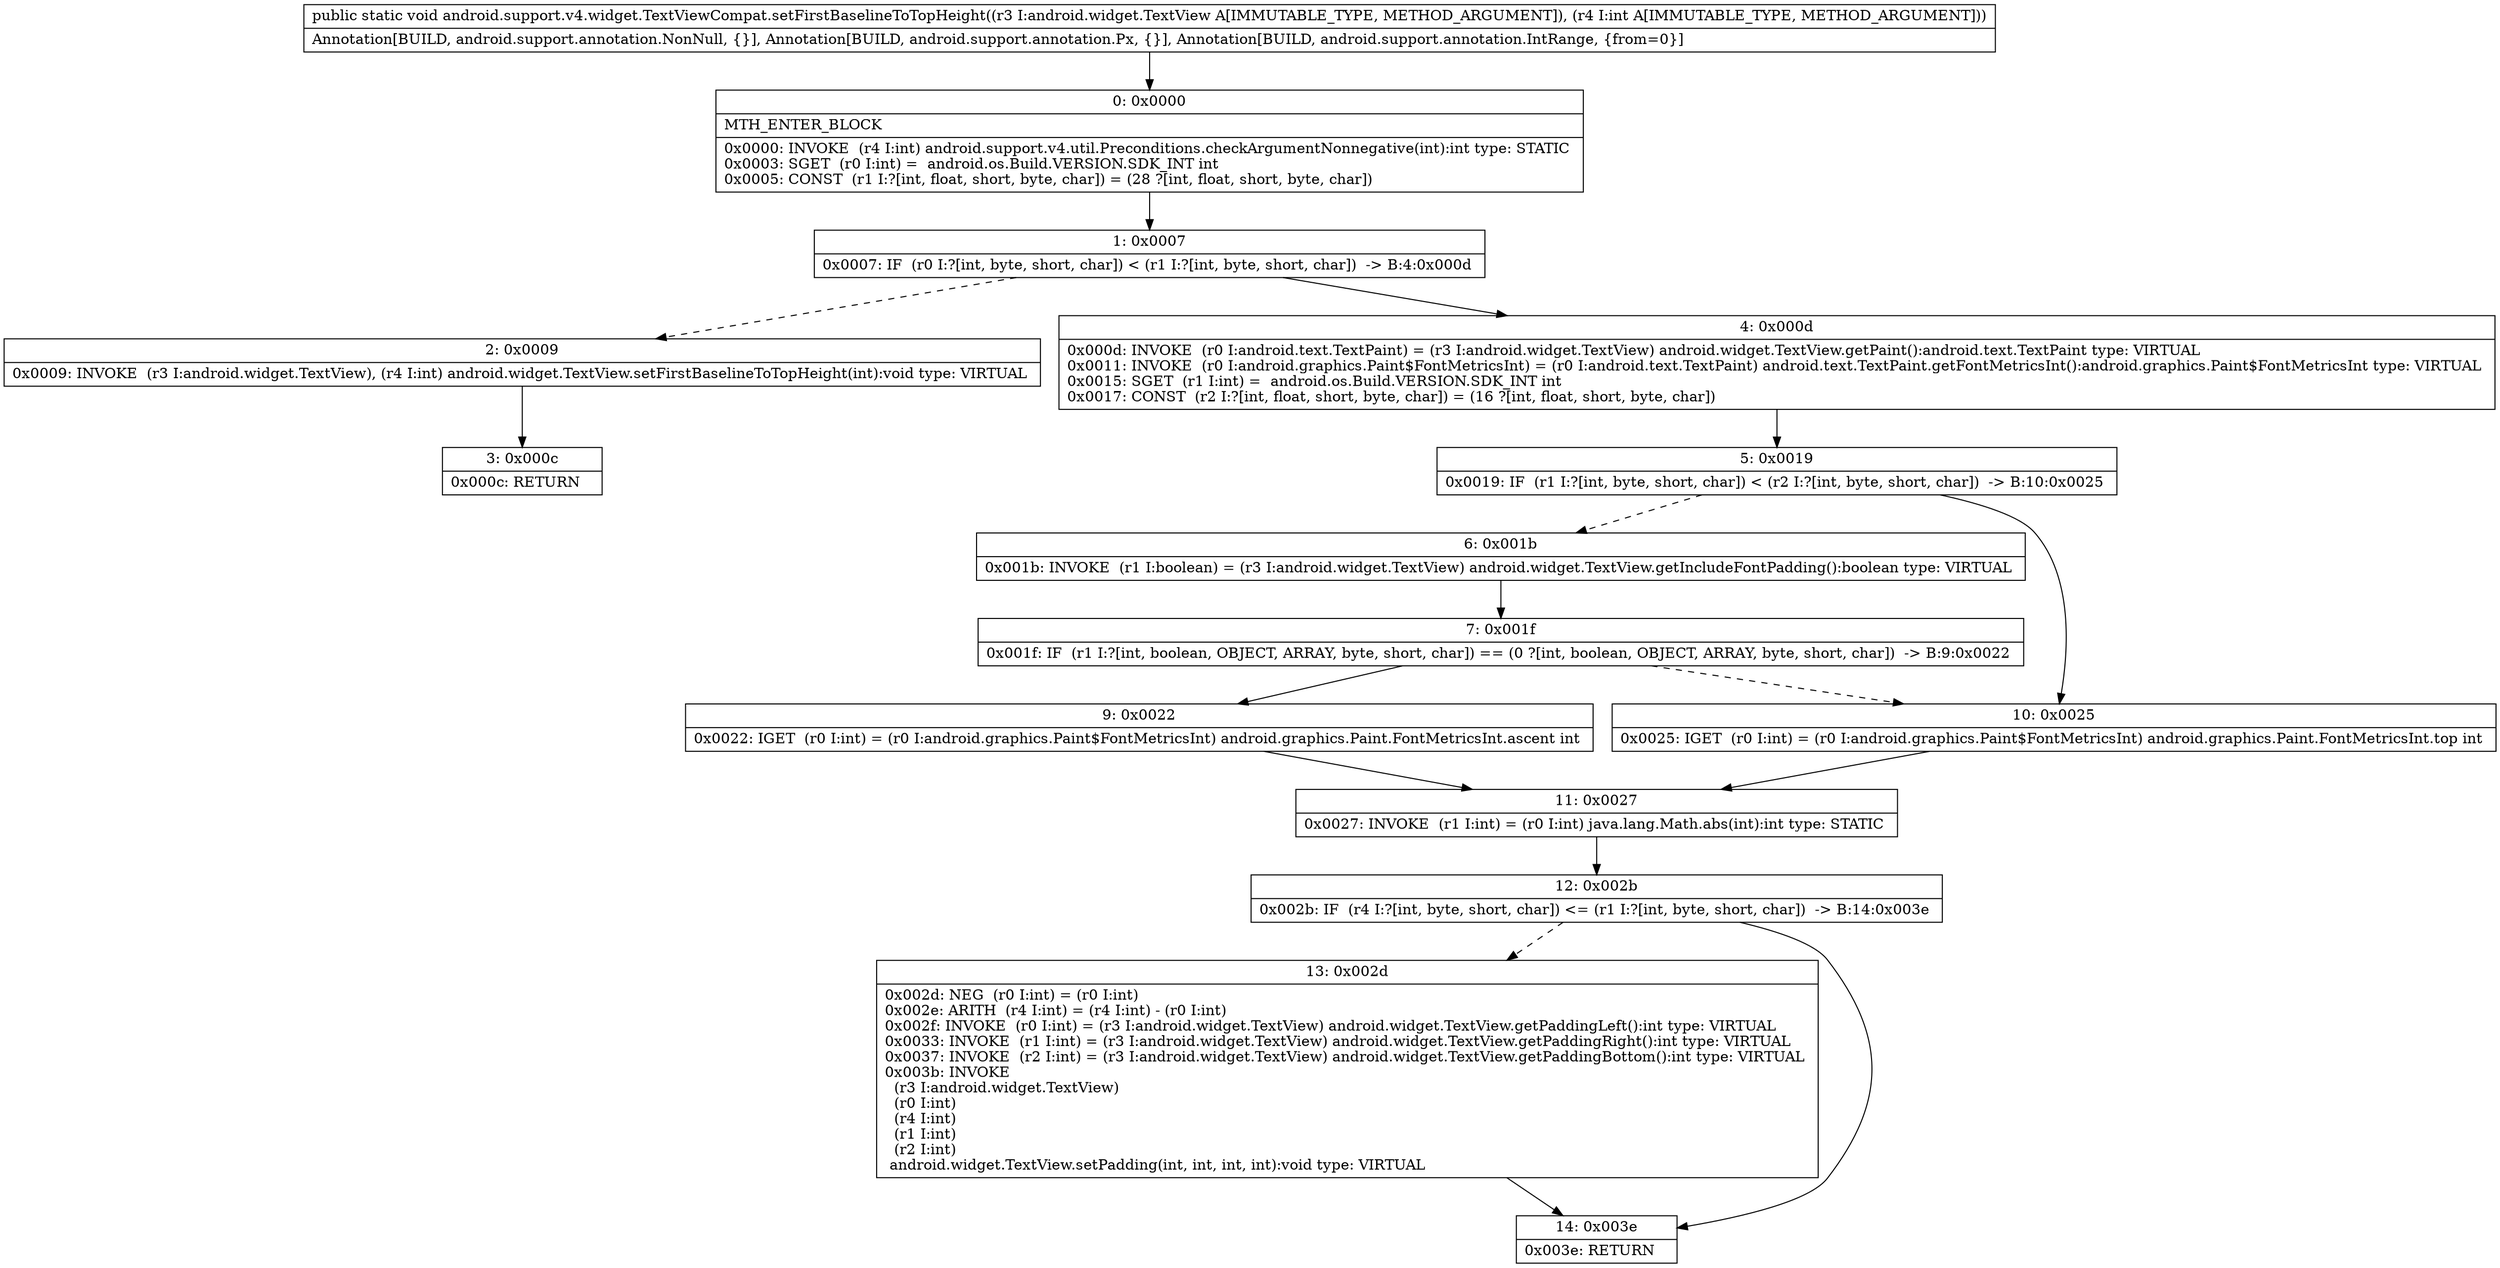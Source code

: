 digraph "CFG forandroid.support.v4.widget.TextViewCompat.setFirstBaselineToTopHeight(Landroid\/widget\/TextView;I)V" {
Node_0 [shape=record,label="{0\:\ 0x0000|MTH_ENTER_BLOCK\l|0x0000: INVOKE  (r4 I:int) android.support.v4.util.Preconditions.checkArgumentNonnegative(int):int type: STATIC \l0x0003: SGET  (r0 I:int) =  android.os.Build.VERSION.SDK_INT int \l0x0005: CONST  (r1 I:?[int, float, short, byte, char]) = (28 ?[int, float, short, byte, char]) \l}"];
Node_1 [shape=record,label="{1\:\ 0x0007|0x0007: IF  (r0 I:?[int, byte, short, char]) \< (r1 I:?[int, byte, short, char])  \-\> B:4:0x000d \l}"];
Node_2 [shape=record,label="{2\:\ 0x0009|0x0009: INVOKE  (r3 I:android.widget.TextView), (r4 I:int) android.widget.TextView.setFirstBaselineToTopHeight(int):void type: VIRTUAL \l}"];
Node_3 [shape=record,label="{3\:\ 0x000c|0x000c: RETURN   \l}"];
Node_4 [shape=record,label="{4\:\ 0x000d|0x000d: INVOKE  (r0 I:android.text.TextPaint) = (r3 I:android.widget.TextView) android.widget.TextView.getPaint():android.text.TextPaint type: VIRTUAL \l0x0011: INVOKE  (r0 I:android.graphics.Paint$FontMetricsInt) = (r0 I:android.text.TextPaint) android.text.TextPaint.getFontMetricsInt():android.graphics.Paint$FontMetricsInt type: VIRTUAL \l0x0015: SGET  (r1 I:int) =  android.os.Build.VERSION.SDK_INT int \l0x0017: CONST  (r2 I:?[int, float, short, byte, char]) = (16 ?[int, float, short, byte, char]) \l}"];
Node_5 [shape=record,label="{5\:\ 0x0019|0x0019: IF  (r1 I:?[int, byte, short, char]) \< (r2 I:?[int, byte, short, char])  \-\> B:10:0x0025 \l}"];
Node_6 [shape=record,label="{6\:\ 0x001b|0x001b: INVOKE  (r1 I:boolean) = (r3 I:android.widget.TextView) android.widget.TextView.getIncludeFontPadding():boolean type: VIRTUAL \l}"];
Node_7 [shape=record,label="{7\:\ 0x001f|0x001f: IF  (r1 I:?[int, boolean, OBJECT, ARRAY, byte, short, char]) == (0 ?[int, boolean, OBJECT, ARRAY, byte, short, char])  \-\> B:9:0x0022 \l}"];
Node_9 [shape=record,label="{9\:\ 0x0022|0x0022: IGET  (r0 I:int) = (r0 I:android.graphics.Paint$FontMetricsInt) android.graphics.Paint.FontMetricsInt.ascent int \l}"];
Node_10 [shape=record,label="{10\:\ 0x0025|0x0025: IGET  (r0 I:int) = (r0 I:android.graphics.Paint$FontMetricsInt) android.graphics.Paint.FontMetricsInt.top int \l}"];
Node_11 [shape=record,label="{11\:\ 0x0027|0x0027: INVOKE  (r1 I:int) = (r0 I:int) java.lang.Math.abs(int):int type: STATIC \l}"];
Node_12 [shape=record,label="{12\:\ 0x002b|0x002b: IF  (r4 I:?[int, byte, short, char]) \<= (r1 I:?[int, byte, short, char])  \-\> B:14:0x003e \l}"];
Node_13 [shape=record,label="{13\:\ 0x002d|0x002d: NEG  (r0 I:int) = (r0 I:int) \l0x002e: ARITH  (r4 I:int) = (r4 I:int) \- (r0 I:int) \l0x002f: INVOKE  (r0 I:int) = (r3 I:android.widget.TextView) android.widget.TextView.getPaddingLeft():int type: VIRTUAL \l0x0033: INVOKE  (r1 I:int) = (r3 I:android.widget.TextView) android.widget.TextView.getPaddingRight():int type: VIRTUAL \l0x0037: INVOKE  (r2 I:int) = (r3 I:android.widget.TextView) android.widget.TextView.getPaddingBottom():int type: VIRTUAL \l0x003b: INVOKE  \l  (r3 I:android.widget.TextView)\l  (r0 I:int)\l  (r4 I:int)\l  (r1 I:int)\l  (r2 I:int)\l android.widget.TextView.setPadding(int, int, int, int):void type: VIRTUAL \l}"];
Node_14 [shape=record,label="{14\:\ 0x003e|0x003e: RETURN   \l}"];
MethodNode[shape=record,label="{public static void android.support.v4.widget.TextViewCompat.setFirstBaselineToTopHeight((r3 I:android.widget.TextView A[IMMUTABLE_TYPE, METHOD_ARGUMENT]), (r4 I:int A[IMMUTABLE_TYPE, METHOD_ARGUMENT]))  | Annotation[BUILD, android.support.annotation.NonNull, \{\}], Annotation[BUILD, android.support.annotation.Px, \{\}], Annotation[BUILD, android.support.annotation.IntRange, \{from=0\}]\l}"];
MethodNode -> Node_0;
Node_0 -> Node_1;
Node_1 -> Node_2[style=dashed];
Node_1 -> Node_4;
Node_2 -> Node_3;
Node_4 -> Node_5;
Node_5 -> Node_6[style=dashed];
Node_5 -> Node_10;
Node_6 -> Node_7;
Node_7 -> Node_9;
Node_7 -> Node_10[style=dashed];
Node_9 -> Node_11;
Node_10 -> Node_11;
Node_11 -> Node_12;
Node_12 -> Node_13[style=dashed];
Node_12 -> Node_14;
Node_13 -> Node_14;
}

